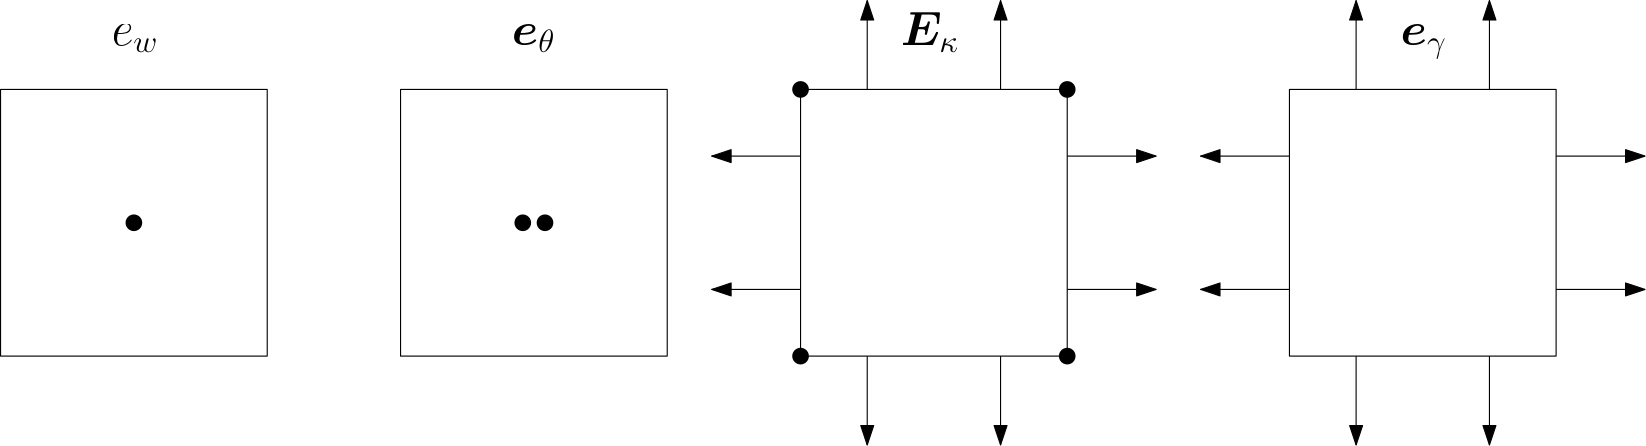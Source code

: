<?xml version="1.0"?>
<!DOCTYPE ipe SYSTEM "ipe.dtd">
<ipe version="70206" creator="Ipe 7.2.9">
<info created="D:20200930195857" modified="D:20201001103756"/>
<preamble>\usepackage{bm}</preamble>
<ipestyle name="basic">
<symbol name="arrow/arc(spx)">
<path stroke="sym-stroke" fill="sym-stroke" pen="sym-pen">
0 0 m
-1 0.333 l
-1 -0.333 l
h
</path>
</symbol>
<symbol name="arrow/farc(spx)">
<path stroke="sym-stroke" fill="white" pen="sym-pen">
0 0 m
-1 0.333 l
-1 -0.333 l
h
</path>
</symbol>
<symbol name="arrow/ptarc(spx)">
<path stroke="sym-stroke" fill="sym-stroke" pen="sym-pen">
0 0 m
-1 0.333 l
-0.8 0 l
-1 -0.333 l
h
</path>
</symbol>
<symbol name="arrow/fptarc(spx)">
<path stroke="sym-stroke" fill="white" pen="sym-pen">
0 0 m
-1 0.333 l
-0.8 0 l
-1 -0.333 l
h
</path>
</symbol>
<symbol name="mark/circle(sx)" transformations="translations">
<path fill="sym-stroke">
0.6 0 0 0.6 0 0 e
0.4 0 0 0.4 0 0 e
</path>
</symbol>
<symbol name="mark/disk(sx)" transformations="translations">
<path fill="sym-stroke">
0.6 0 0 0.6 0 0 e
</path>
</symbol>
<symbol name="mark/fdisk(sfx)" transformations="translations">
<group>
<path fill="sym-fill">
0.5 0 0 0.5 0 0 e
</path>
<path fill="sym-stroke" fillrule="eofill">
0.6 0 0 0.6 0 0 e
0.4 0 0 0.4 0 0 e
</path>
</group>
</symbol>
<symbol name="mark/box(sx)" transformations="translations">
<path fill="sym-stroke" fillrule="eofill">
-0.6 -0.6 m
0.6 -0.6 l
0.6 0.6 l
-0.6 0.6 l
h
-0.4 -0.4 m
0.4 -0.4 l
0.4 0.4 l
-0.4 0.4 l
h
</path>
</symbol>
<symbol name="mark/square(sx)" transformations="translations">
<path fill="sym-stroke">
-0.6 -0.6 m
0.6 -0.6 l
0.6 0.6 l
-0.6 0.6 l
h
</path>
</symbol>
<symbol name="mark/fsquare(sfx)" transformations="translations">
<group>
<path fill="sym-fill">
-0.5 -0.5 m
0.5 -0.5 l
0.5 0.5 l
-0.5 0.5 l
h
</path>
<path fill="sym-stroke" fillrule="eofill">
-0.6 -0.6 m
0.6 -0.6 l
0.6 0.6 l
-0.6 0.6 l
h
-0.4 -0.4 m
0.4 -0.4 l
0.4 0.4 l
-0.4 0.4 l
h
</path>
</group>
</symbol>
<symbol name="mark/cross(sx)" transformations="translations">
<group>
<path fill="sym-stroke">
-0.43 -0.57 m
0.57 0.43 l
0.43 0.57 l
-0.57 -0.43 l
h
</path>
<path fill="sym-stroke">
-0.43 0.57 m
0.57 -0.43 l
0.43 -0.57 l
-0.57 0.43 l
h
</path>
</group>
</symbol>
<symbol name="arrow/fnormal(spx)">
<path stroke="sym-stroke" fill="white" pen="sym-pen">
0 0 m
-1 0.333 l
-1 -0.333 l
h
</path>
</symbol>
<symbol name="arrow/pointed(spx)">
<path stroke="sym-stroke" fill="sym-stroke" pen="sym-pen">
0 0 m
-1 0.333 l
-0.8 0 l
-1 -0.333 l
h
</path>
</symbol>
<symbol name="arrow/fpointed(spx)">
<path stroke="sym-stroke" fill="white" pen="sym-pen">
0 0 m
-1 0.333 l
-0.8 0 l
-1 -0.333 l
h
</path>
</symbol>
<symbol name="arrow/linear(spx)">
<path stroke="sym-stroke" pen="sym-pen">
-1 0.333 m
0 0 l
-1 -0.333 l
</path>
</symbol>
<symbol name="arrow/fdouble(spx)">
<path stroke="sym-stroke" fill="white" pen="sym-pen">
0 0 m
-1 0.333 l
-1 -0.333 l
h
-1 0 m
-2 0.333 l
-2 -0.333 l
h
</path>
</symbol>
<symbol name="arrow/double(spx)">
<path stroke="sym-stroke" fill="sym-stroke" pen="sym-pen">
0 0 m
-1 0.333 l
-1 -0.333 l
h
-1 0 m
-2 0.333 l
-2 -0.333 l
h
</path>
</symbol>
<pen name="heavier" value="0.8"/>
<pen name="fat" value="1.2"/>
<pen name="ultrafat" value="2"/>
<symbolsize name="large" value="5"/>
<symbolsize name="small" value="2"/>
<symbolsize name="tiny" value="1.1"/>
<arrowsize name="large" value="10"/>
<arrowsize name="small" value="5"/>
<arrowsize name="tiny" value="3"/>
<color name="red" value="1 0 0"/>
<color name="green" value="0 1 0"/>
<color name="blue" value="0 0 1"/>
<color name="yellow" value="1 1 0"/>
<color name="orange" value="1 0.647 0"/>
<color name="gold" value="1 0.843 0"/>
<color name="purple" value="0.627 0.125 0.941"/>
<color name="gray" value="0.745"/>
<color name="brown" value="0.647 0.165 0.165"/>
<color name="navy" value="0 0 0.502"/>
<color name="pink" value="1 0.753 0.796"/>
<color name="seagreen" value="0.18 0.545 0.341"/>
<color name="turquoise" value="0.251 0.878 0.816"/>
<color name="violet" value="0.933 0.51 0.933"/>
<color name="darkblue" value="0 0 0.545"/>
<color name="darkcyan" value="0 0.545 0.545"/>
<color name="darkgray" value="0.663"/>
<color name="darkgreen" value="0 0.392 0"/>
<color name="darkmagenta" value="0.545 0 0.545"/>
<color name="darkorange" value="1 0.549 0"/>
<color name="darkred" value="0.545 0 0"/>
<color name="lightblue" value="0.678 0.847 0.902"/>
<color name="lightcyan" value="0.878 1 1"/>
<color name="lightgray" value="0.827"/>
<color name="lightgreen" value="0.565 0.933 0.565"/>
<color name="lightyellow" value="1 1 0.878"/>
<dashstyle name="dashed" value="[4] 0"/>
<dashstyle name="dotted" value="[1 3] 0"/>
<dashstyle name="dash dotted" value="[4 2 1 2] 0"/>
<dashstyle name="dash dot dotted" value="[4 2 1 2 1 2] 0"/>
<textsize name="large" value="\large"/>
<textsize name="Large" value="\Large"/>
<textsize name="LARGE" value="\LARGE"/>
<textsize name="huge" value="\huge"/>
<textsize name="Huge" value="\Huge"/>
<textsize name="small" value="\small"/>
<textsize name="footnote" value="\footnotesize"/>
<textsize name="tiny" value="\tiny"/>
<textstyle name="center" begin="\begin{center}" end="\end{center}"/>
<textstyle name="itemize" begin="\begin{itemize}" end="\end{itemize}"/>
<textstyle name="item" begin="\begin{itemize}\item{}" end="\end{itemize}"/>
<gridsize name="4 pts" value="4"/>
<gridsize name="8 pts (~3 mm)" value="8"/>
<gridsize name="16 pts (~6 mm)" value="16"/>
<gridsize name="32 pts (~12 mm)" value="32"/>
<gridsize name="10 pts (~3.5 mm)" value="10"/>
<gridsize name="20 pts (~7 mm)" value="20"/>
<gridsize name="14 pts (~5 mm)" value="14"/>
<gridsize name="28 pts (~10 mm)" value="28"/>
<gridsize name="56 pts (~20 mm)" value="56"/>
<anglesize name="90 deg" value="90"/>
<anglesize name="60 deg" value="60"/>
<anglesize name="45 deg" value="45"/>
<anglesize name="30 deg" value="30"/>
<anglesize name="22.5 deg" value="22.5"/>
<opacity name="10%" value="0.1"/>
<opacity name="30%" value="0.3"/>
<opacity name="50%" value="0.5"/>
<opacity name="75%" value="0.75"/>
<tiling name="falling" angle="-60" step="4" width="1"/>
<tiling name="rising" angle="30" step="4" width="1"/>
</ipestyle>
<page>
<layer name="alpha"/>
<view layers="alpha" active="alpha"/>
<path layer="alpha" matrix="1 0 0 1 -32 0" stroke="black">
32 768 m
32 672 l
128 672 l
128 768 l
h
</path>
<use matrix="1 0 0 1 -32 0" name="mark/disk(sx)" pos="80 720" size="large" stroke="black"/>
<path matrix="1 0 0 1 -32 0" stroke="black">
176 768 m
176 672 l
272 672 l
272 768 l
h
</path>
<path matrix="1 0 0 1 -32 0" stroke="black">
320 768 m
320 672 l
416 672 l
416 768 l
h
</path>
<path stroke="black">
464 768 m
464 672 l
560 672 l
560 768 l
h
</path>
<use matrix="1 0 0 1 -28 0" name="mark/disk(sx)" pos="216 720" size="large" stroke="black"/>
<use matrix="1 0 0 1 -36 0" name="mark/disk(sx)" pos="232 720" size="large" stroke="black"/>
<text matrix="1 0 0 1 -20 -8" transformations="translations" pos="60 792" stroke="black" type="label" width="17" height="7.415" depth="2.58" valign="baseline" size="LARGE" style="math">e_w</text>
<text matrix="1 0 0 1 112 -8" transformations="translations" pos="212 792" stroke="black" type="label" width="21.182" height="11.814" depth="2.58" valign="baseline" size="LARGE" style="math">\bm{E}_\kappa</text>
<text matrix="1 0 0 1 -28 -12" transformations="translations" pos="212 796" stroke="black" type="label" width="15.809" height="7.654" depth="2.58" valign="baseline" size="LARGE" style="math">\bm{e}_\theta</text>
<text matrix="1 0 0 1 -4 -8" transformations="translations" pos="508 792" stroke="black" type="label" width="16.751" height="7.648" depth="4.91" valign="baseline" size="LARGE" style="math">\bm{e}_\gamma</text>
<path matrix="1 0 0 1 -32 8" stroke="black" arrow="normal/normal">
320 736 m
288 736 l
</path>
<path matrix="1 0 0 1 -32 -8" stroke="black" arrow="normal/normal">
320 704 m
288 704 l
</path>
<path matrix="1 0 0 1 -40 0" stroke="black" arrow="normal/normal">
352 672 m
352 640 l
</path>
<path matrix="1 0 0 1 -24 0" stroke="black" arrow="normal/normal">
384 672 m
384 640 l
</path>
<path matrix="1 0 0 1 -32 -8" stroke="black" arrow="normal/normal">
416 704 m
448 704 l
</path>
<path matrix="1 0 0 1 -32 8" stroke="black" arrow="normal/normal">
416 736 m
448 736 l
</path>
<path matrix="1 0 0 1 -40 0" stroke="black" arrow="normal/normal">
352 768 m
352 800 l
</path>
<path matrix="1 0 0 1 -24 0" stroke="black" arrow="normal/normal">
384 768 m
384 800 l
</path>
<use matrix="1 0 0 1 -32 0" name="mark/disk(sx)" pos="320 672" size="large" stroke="black"/>
<use matrix="1 0 0 1 -32 0" name="mark/disk(sx)" pos="320 768" size="large" stroke="black"/>
<use matrix="1 0 0 1 -32 0" name="mark/disk(sx)" pos="416 768" size="large" stroke="black"/>
<use matrix="1 0 0 1 -32 0" name="mark/disk(sx)" pos="416 672" size="large" stroke="black"/>
<path matrix="1 0 0 1 0 -8" stroke="black" arrow="normal/normal">
464 704 m
432 704 l
</path>
<path matrix="1 0 0 1 0 8" stroke="black" arrow="normal/normal">
464 736 m
432 736 l
</path>
<path matrix="1 0 0 1 -8 0" stroke="black" arrow="normal/normal">
496 768 m
496 800 l
</path>
<path matrix="1 0 0 1 8 0" stroke="black" arrow="normal/normal">
528 768 m
528 800 l
</path>
<path matrix="1 0 0 1 136 0" stroke="black" arrow="normal/normal">
352 672 m
352 640 l
</path>
<path matrix="1 0 0 1 152 0" stroke="black" arrow="normal/normal">
384 672 m
384 640 l
</path>
<path matrix="1 0 0 1 144 -8" stroke="black" arrow="normal/normal">
416 704 m
448 704 l
</path>
<path matrix="1 0 0 1 144 8" stroke="black" arrow="normal/normal">
416 736 m
448 736 l
</path>
</page>
</ipe>
